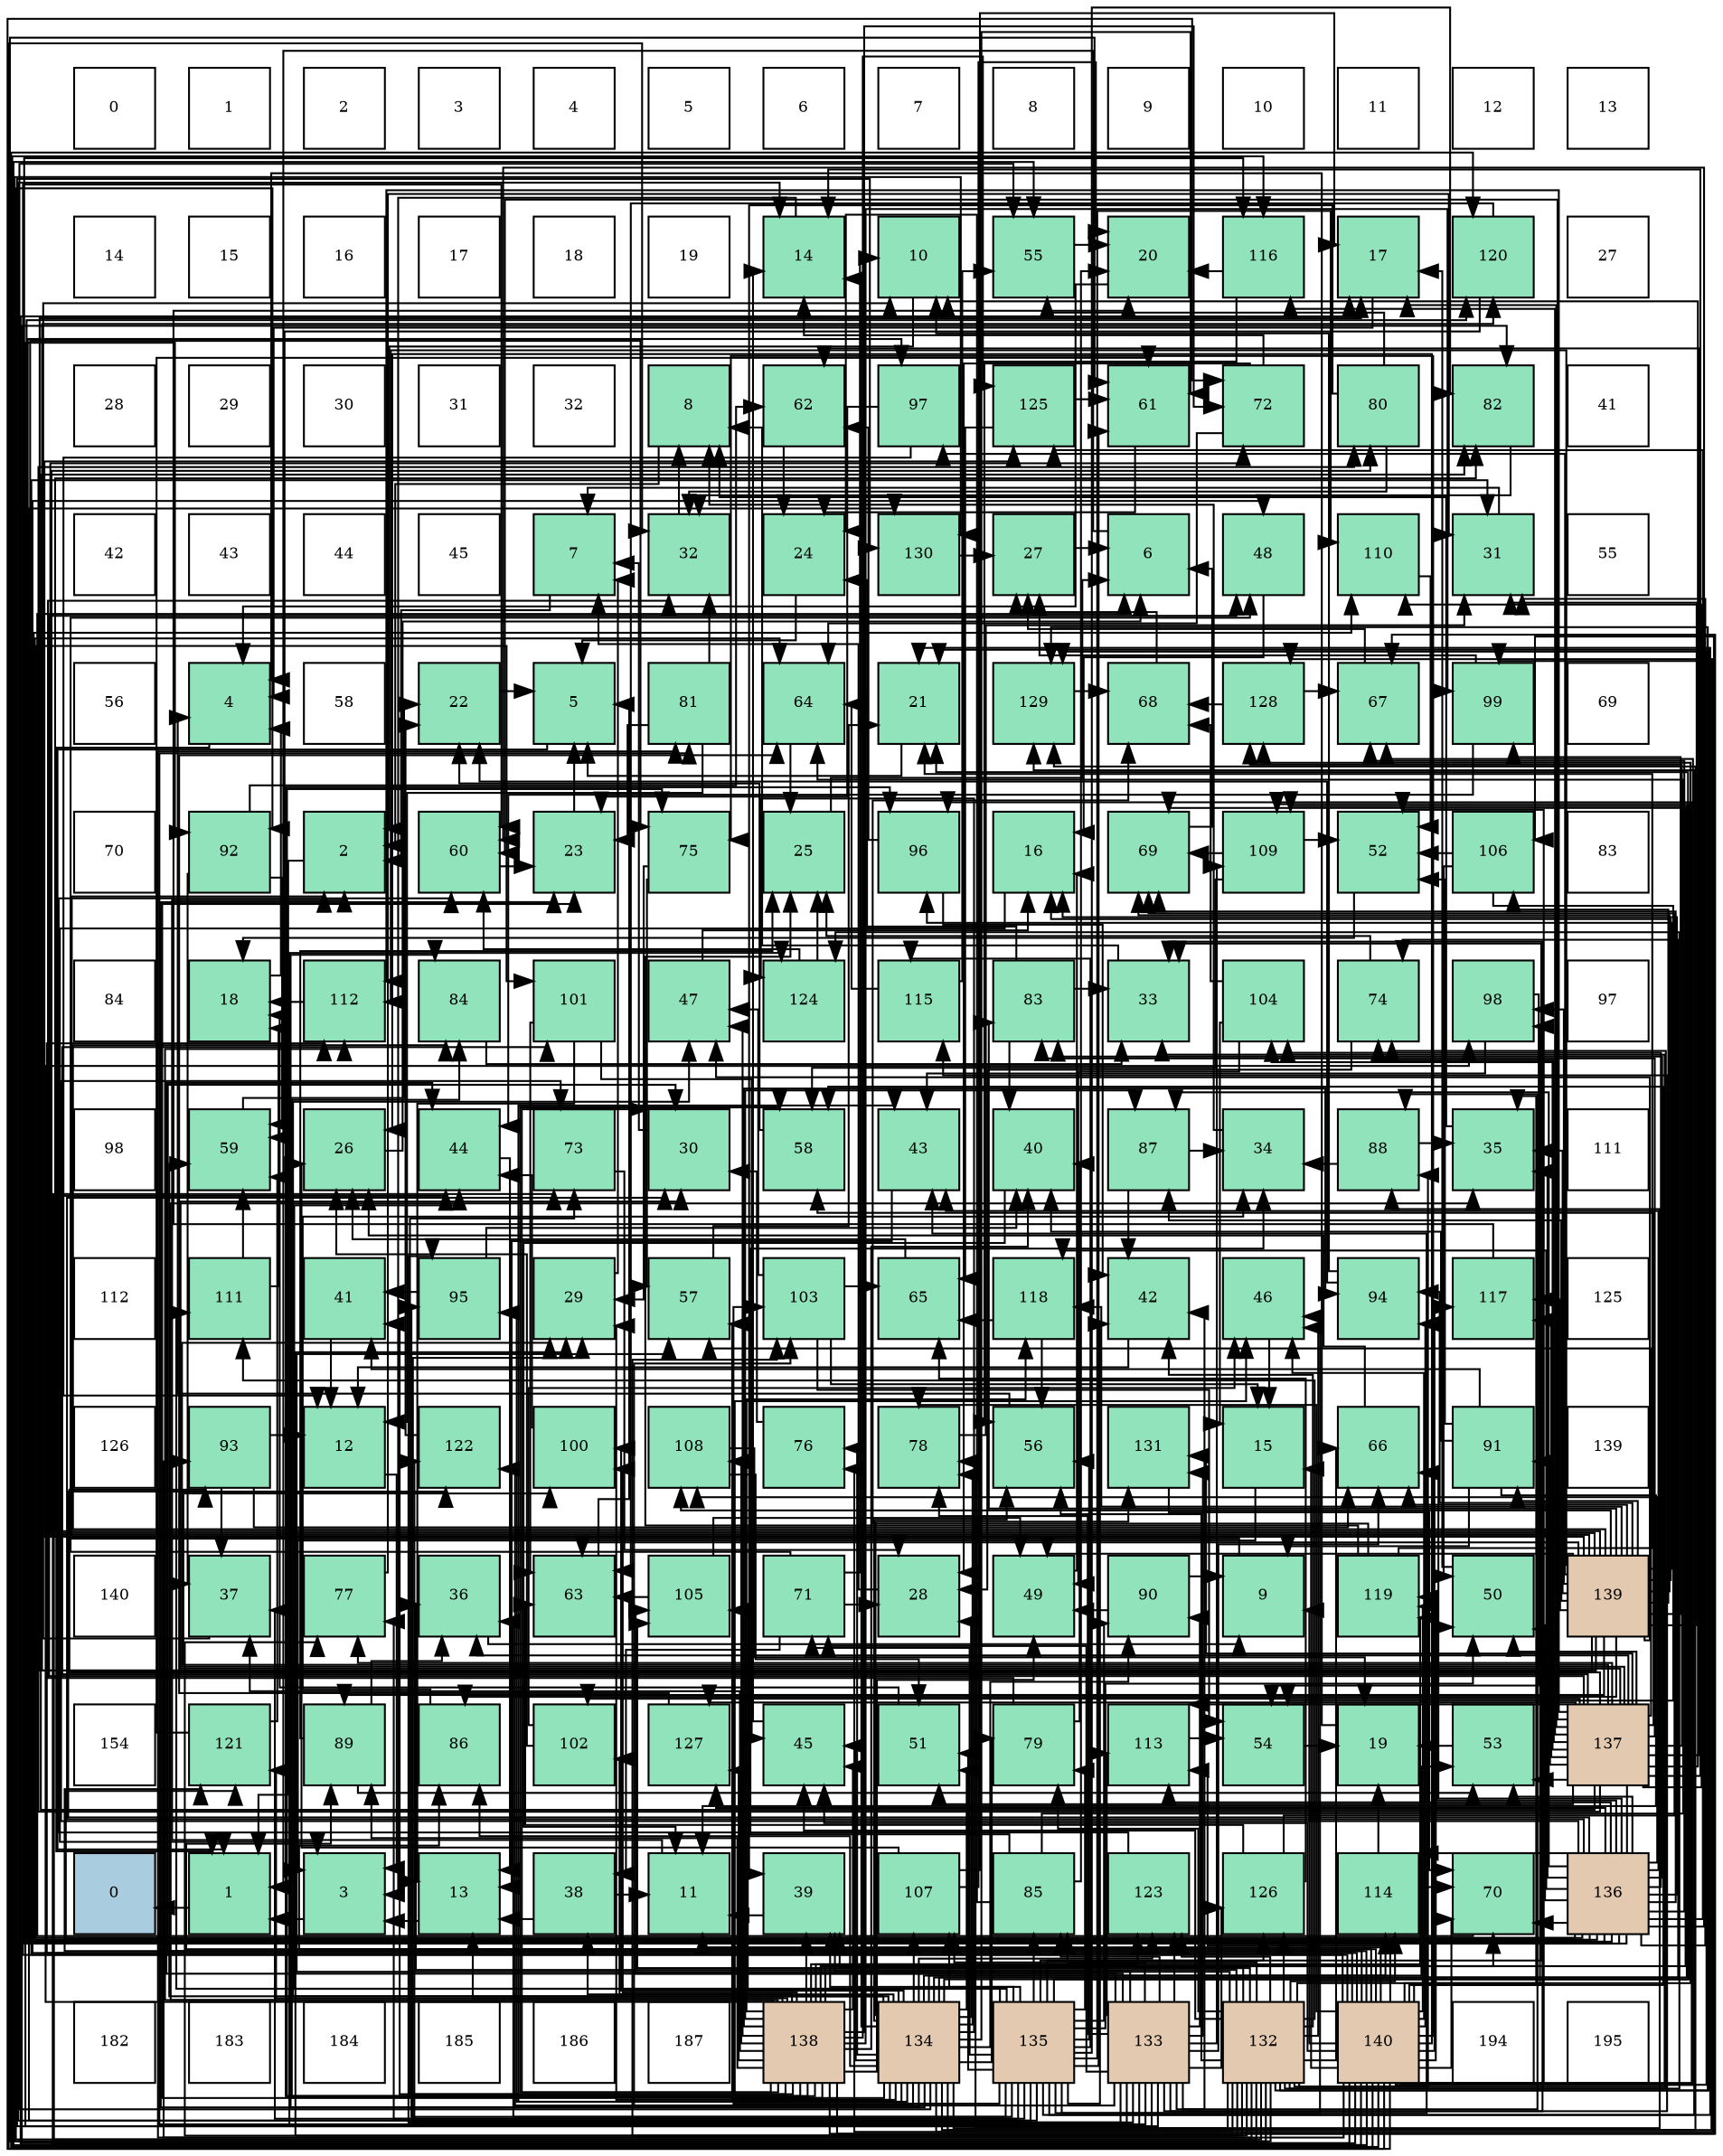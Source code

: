 digraph layout{
 rankdir=TB;
 splines=ortho;
 node [style=filled shape=square fixedsize=true width=0.6];
0[label="0", fontsize=8, fillcolor="#ffffff"];
1[label="1", fontsize=8, fillcolor="#ffffff"];
2[label="2", fontsize=8, fillcolor="#ffffff"];
3[label="3", fontsize=8, fillcolor="#ffffff"];
4[label="4", fontsize=8, fillcolor="#ffffff"];
5[label="5", fontsize=8, fillcolor="#ffffff"];
6[label="6", fontsize=8, fillcolor="#ffffff"];
7[label="7", fontsize=8, fillcolor="#ffffff"];
8[label="8", fontsize=8, fillcolor="#ffffff"];
9[label="9", fontsize=8, fillcolor="#ffffff"];
10[label="10", fontsize=8, fillcolor="#ffffff"];
11[label="11", fontsize=8, fillcolor="#ffffff"];
12[label="12", fontsize=8, fillcolor="#ffffff"];
13[label="13", fontsize=8, fillcolor="#ffffff"];
14[label="14", fontsize=8, fillcolor="#ffffff"];
15[label="15", fontsize=8, fillcolor="#ffffff"];
16[label="16", fontsize=8, fillcolor="#ffffff"];
17[label="17", fontsize=8, fillcolor="#ffffff"];
18[label="18", fontsize=8, fillcolor="#ffffff"];
19[label="19", fontsize=8, fillcolor="#ffffff"];
20[label="14", fontsize=8, fillcolor="#91e3bb"];
21[label="10", fontsize=8, fillcolor="#91e3bb"];
22[label="55", fontsize=8, fillcolor="#91e3bb"];
23[label="20", fontsize=8, fillcolor="#91e3bb"];
24[label="116", fontsize=8, fillcolor="#91e3bb"];
25[label="17", fontsize=8, fillcolor="#91e3bb"];
26[label="120", fontsize=8, fillcolor="#91e3bb"];
27[label="27", fontsize=8, fillcolor="#ffffff"];
28[label="28", fontsize=8, fillcolor="#ffffff"];
29[label="29", fontsize=8, fillcolor="#ffffff"];
30[label="30", fontsize=8, fillcolor="#ffffff"];
31[label="31", fontsize=8, fillcolor="#ffffff"];
32[label="32", fontsize=8, fillcolor="#ffffff"];
33[label="8", fontsize=8, fillcolor="#91e3bb"];
34[label="62", fontsize=8, fillcolor="#91e3bb"];
35[label="97", fontsize=8, fillcolor="#91e3bb"];
36[label="125", fontsize=8, fillcolor="#91e3bb"];
37[label="61", fontsize=8, fillcolor="#91e3bb"];
38[label="72", fontsize=8, fillcolor="#91e3bb"];
39[label="80", fontsize=8, fillcolor="#91e3bb"];
40[label="82", fontsize=8, fillcolor="#91e3bb"];
41[label="41", fontsize=8, fillcolor="#ffffff"];
42[label="42", fontsize=8, fillcolor="#ffffff"];
43[label="43", fontsize=8, fillcolor="#ffffff"];
44[label="44", fontsize=8, fillcolor="#ffffff"];
45[label="45", fontsize=8, fillcolor="#ffffff"];
46[label="7", fontsize=8, fillcolor="#91e3bb"];
47[label="32", fontsize=8, fillcolor="#91e3bb"];
48[label="24", fontsize=8, fillcolor="#91e3bb"];
49[label="130", fontsize=8, fillcolor="#91e3bb"];
50[label="27", fontsize=8, fillcolor="#91e3bb"];
51[label="6", fontsize=8, fillcolor="#91e3bb"];
52[label="48", fontsize=8, fillcolor="#91e3bb"];
53[label="110", fontsize=8, fillcolor="#91e3bb"];
54[label="31", fontsize=8, fillcolor="#91e3bb"];
55[label="55", fontsize=8, fillcolor="#ffffff"];
56[label="56", fontsize=8, fillcolor="#ffffff"];
57[label="4", fontsize=8, fillcolor="#91e3bb"];
58[label="58", fontsize=8, fillcolor="#ffffff"];
59[label="22", fontsize=8, fillcolor="#91e3bb"];
60[label="5", fontsize=8, fillcolor="#91e3bb"];
61[label="81", fontsize=8, fillcolor="#91e3bb"];
62[label="64", fontsize=8, fillcolor="#91e3bb"];
63[label="21", fontsize=8, fillcolor="#91e3bb"];
64[label="129", fontsize=8, fillcolor="#91e3bb"];
65[label="68", fontsize=8, fillcolor="#91e3bb"];
66[label="128", fontsize=8, fillcolor="#91e3bb"];
67[label="67", fontsize=8, fillcolor="#91e3bb"];
68[label="99", fontsize=8, fillcolor="#91e3bb"];
69[label="69", fontsize=8, fillcolor="#ffffff"];
70[label="70", fontsize=8, fillcolor="#ffffff"];
71[label="92", fontsize=8, fillcolor="#91e3bb"];
72[label="2", fontsize=8, fillcolor="#91e3bb"];
73[label="60", fontsize=8, fillcolor="#91e3bb"];
74[label="23", fontsize=8, fillcolor="#91e3bb"];
75[label="75", fontsize=8, fillcolor="#91e3bb"];
76[label="25", fontsize=8, fillcolor="#91e3bb"];
77[label="96", fontsize=8, fillcolor="#91e3bb"];
78[label="16", fontsize=8, fillcolor="#91e3bb"];
79[label="69", fontsize=8, fillcolor="#91e3bb"];
80[label="109", fontsize=8, fillcolor="#91e3bb"];
81[label="52", fontsize=8, fillcolor="#91e3bb"];
82[label="106", fontsize=8, fillcolor="#91e3bb"];
83[label="83", fontsize=8, fillcolor="#ffffff"];
84[label="84", fontsize=8, fillcolor="#ffffff"];
85[label="18", fontsize=8, fillcolor="#91e3bb"];
86[label="112", fontsize=8, fillcolor="#91e3bb"];
87[label="84", fontsize=8, fillcolor="#91e3bb"];
88[label="101", fontsize=8, fillcolor="#91e3bb"];
89[label="47", fontsize=8, fillcolor="#91e3bb"];
90[label="124", fontsize=8, fillcolor="#91e3bb"];
91[label="115", fontsize=8, fillcolor="#91e3bb"];
92[label="83", fontsize=8, fillcolor="#91e3bb"];
93[label="33", fontsize=8, fillcolor="#91e3bb"];
94[label="104", fontsize=8, fillcolor="#91e3bb"];
95[label="74", fontsize=8, fillcolor="#91e3bb"];
96[label="98", fontsize=8, fillcolor="#91e3bb"];
97[label="97", fontsize=8, fillcolor="#ffffff"];
98[label="98", fontsize=8, fillcolor="#ffffff"];
99[label="59", fontsize=8, fillcolor="#91e3bb"];
100[label="26", fontsize=8, fillcolor="#91e3bb"];
101[label="44", fontsize=8, fillcolor="#91e3bb"];
102[label="73", fontsize=8, fillcolor="#91e3bb"];
103[label="30", fontsize=8, fillcolor="#91e3bb"];
104[label="58", fontsize=8, fillcolor="#91e3bb"];
105[label="43", fontsize=8, fillcolor="#91e3bb"];
106[label="40", fontsize=8, fillcolor="#91e3bb"];
107[label="87", fontsize=8, fillcolor="#91e3bb"];
108[label="34", fontsize=8, fillcolor="#91e3bb"];
109[label="88", fontsize=8, fillcolor="#91e3bb"];
110[label="35", fontsize=8, fillcolor="#91e3bb"];
111[label="111", fontsize=8, fillcolor="#ffffff"];
112[label="112", fontsize=8, fillcolor="#ffffff"];
113[label="111", fontsize=8, fillcolor="#91e3bb"];
114[label="41", fontsize=8, fillcolor="#91e3bb"];
115[label="95", fontsize=8, fillcolor="#91e3bb"];
116[label="29", fontsize=8, fillcolor="#91e3bb"];
117[label="57", fontsize=8, fillcolor="#91e3bb"];
118[label="103", fontsize=8, fillcolor="#91e3bb"];
119[label="65", fontsize=8, fillcolor="#91e3bb"];
120[label="118", fontsize=8, fillcolor="#91e3bb"];
121[label="42", fontsize=8, fillcolor="#91e3bb"];
122[label="46", fontsize=8, fillcolor="#91e3bb"];
123[label="94", fontsize=8, fillcolor="#91e3bb"];
124[label="117", fontsize=8, fillcolor="#91e3bb"];
125[label="125", fontsize=8, fillcolor="#ffffff"];
126[label="126", fontsize=8, fillcolor="#ffffff"];
127[label="93", fontsize=8, fillcolor="#91e3bb"];
128[label="12", fontsize=8, fillcolor="#91e3bb"];
129[label="122", fontsize=8, fillcolor="#91e3bb"];
130[label="100", fontsize=8, fillcolor="#91e3bb"];
131[label="108", fontsize=8, fillcolor="#91e3bb"];
132[label="76", fontsize=8, fillcolor="#91e3bb"];
133[label="78", fontsize=8, fillcolor="#91e3bb"];
134[label="56", fontsize=8, fillcolor="#91e3bb"];
135[label="131", fontsize=8, fillcolor="#91e3bb"];
136[label="15", fontsize=8, fillcolor="#91e3bb"];
137[label="66", fontsize=8, fillcolor="#91e3bb"];
138[label="91", fontsize=8, fillcolor="#91e3bb"];
139[label="139", fontsize=8, fillcolor="#ffffff"];
140[label="140", fontsize=8, fillcolor="#ffffff"];
141[label="37", fontsize=8, fillcolor="#91e3bb"];
142[label="77", fontsize=8, fillcolor="#91e3bb"];
143[label="36", fontsize=8, fillcolor="#91e3bb"];
144[label="63", fontsize=8, fillcolor="#91e3bb"];
145[label="105", fontsize=8, fillcolor="#91e3bb"];
146[label="71", fontsize=8, fillcolor="#91e3bb"];
147[label="28", fontsize=8, fillcolor="#91e3bb"];
148[label="49", fontsize=8, fillcolor="#91e3bb"];
149[label="90", fontsize=8, fillcolor="#91e3bb"];
150[label="9", fontsize=8, fillcolor="#91e3bb"];
151[label="119", fontsize=8, fillcolor="#91e3bb"];
152[label="50", fontsize=8, fillcolor="#91e3bb"];
153[label="139", fontsize=8, fillcolor="#e3c9af"];
154[label="154", fontsize=8, fillcolor="#ffffff"];
155[label="121", fontsize=8, fillcolor="#91e3bb"];
156[label="89", fontsize=8, fillcolor="#91e3bb"];
157[label="86", fontsize=8, fillcolor="#91e3bb"];
158[label="102", fontsize=8, fillcolor="#91e3bb"];
159[label="127", fontsize=8, fillcolor="#91e3bb"];
160[label="45", fontsize=8, fillcolor="#91e3bb"];
161[label="51", fontsize=8, fillcolor="#91e3bb"];
162[label="79", fontsize=8, fillcolor="#91e3bb"];
163[label="113", fontsize=8, fillcolor="#91e3bb"];
164[label="54", fontsize=8, fillcolor="#91e3bb"];
165[label="19", fontsize=8, fillcolor="#91e3bb"];
166[label="53", fontsize=8, fillcolor="#91e3bb"];
167[label="137", fontsize=8, fillcolor="#e3c9af"];
168[label="0", fontsize=8, fillcolor="#a9ccde"];
169[label="1", fontsize=8, fillcolor="#91e3bb"];
170[label="3", fontsize=8, fillcolor="#91e3bb"];
171[label="13", fontsize=8, fillcolor="#91e3bb"];
172[label="38", fontsize=8, fillcolor="#91e3bb"];
173[label="11", fontsize=8, fillcolor="#91e3bb"];
174[label="39", fontsize=8, fillcolor="#91e3bb"];
175[label="107", fontsize=8, fillcolor="#91e3bb"];
176[label="85", fontsize=8, fillcolor="#91e3bb"];
177[label="123", fontsize=8, fillcolor="#91e3bb"];
178[label="126", fontsize=8, fillcolor="#91e3bb"];
179[label="114", fontsize=8, fillcolor="#91e3bb"];
180[label="70", fontsize=8, fillcolor="#91e3bb"];
181[label="136", fontsize=8, fillcolor="#e3c9af"];
182[label="182", fontsize=8, fillcolor="#ffffff"];
183[label="183", fontsize=8, fillcolor="#ffffff"];
184[label="184", fontsize=8, fillcolor="#ffffff"];
185[label="185", fontsize=8, fillcolor="#ffffff"];
186[label="186", fontsize=8, fillcolor="#ffffff"];
187[label="187", fontsize=8, fillcolor="#ffffff"];
188[label="138", fontsize=8, fillcolor="#e3c9af"];
189[label="134", fontsize=8, fillcolor="#e3c9af"];
190[label="135", fontsize=8, fillcolor="#e3c9af"];
191[label="133", fontsize=8, fillcolor="#e3c9af"];
192[label="132", fontsize=8, fillcolor="#e3c9af"];
193[label="140", fontsize=8, fillcolor="#e3c9af"];
194[label="194", fontsize=8, fillcolor="#ffffff"];
195[label="195", fontsize=8, fillcolor="#ffffff"];
edge [constraint=false, style=vis];169 -> 168;
72 -> 169;
170 -> 169;
57 -> 169;
60 -> 169;
51 -> 169;
46 -> 72;
33 -> 72;
150 -> 72;
21 -> 72;
173 -> 72;
128 -> 170;
171 -> 170;
20 -> 170;
136 -> 170;
78 -> 170;
25 -> 57;
85 -> 57;
165 -> 57;
23 -> 57;
63 -> 60;
59 -> 60;
74 -> 60;
48 -> 60;
76 -> 51;
100 -> 51;
50 -> 51;
147 -> 46;
116 -> 46;
103 -> 46;
54 -> 46;
47 -> 33;
93 -> 33;
108 -> 33;
110 -> 33;
143 -> 150;
141 -> 21;
172 -> 173;
172 -> 171;
174 -> 173;
106 -> 173;
114 -> 128;
121 -> 128;
105 -> 171;
101 -> 171;
160 -> 20;
122 -> 136;
89 -> 78;
52 -> 78;
148 -> 78;
152 -> 25;
161 -> 85;
81 -> 85;
166 -> 165;
164 -> 165;
22 -> 23;
134 -> 57;
117 -> 63;
104 -> 59;
99 -> 59;
73 -> 74;
37 -> 48;
34 -> 48;
144 -> 60;
62 -> 76;
119 -> 100;
137 -> 100;
67 -> 50;
65 -> 50;
79 -> 51;
180 -> 51;
146 -> 21;
146 -> 147;
146 -> 172;
146 -> 52;
38 -> 20;
38 -> 147;
38 -> 62;
102 -> 147;
95 -> 76;
95 -> 147;
75 -> 116;
75 -> 117;
132 -> 103;
142 -> 54;
133 -> 54;
162 -> 47;
162 -> 106;
39 -> 47;
39 -> 174;
39 -> 22;
61 -> 128;
61 -> 74;
61 -> 47;
40 -> 47;
92 -> 48;
92 -> 93;
92 -> 106;
87 -> 93;
176 -> 23;
176 -> 48;
176 -> 108;
176 -> 62;
157 -> 108;
107 -> 108;
107 -> 121;
109 -> 108;
109 -> 110;
156 -> 76;
156 -> 143;
156 -> 166;
149 -> 150;
149 -> 148;
138 -> 150;
138 -> 173;
138 -> 106;
138 -> 114;
138 -> 81;
71 -> 141;
71 -> 99;
71 -> 34;
127 -> 128;
127 -> 141;
127 -> 137;
123 -> 21;
123 -> 59;
115 -> 106;
115 -> 114;
77 -> 121;
77 -> 34;
35 -> 128;
35 -> 74;
96 -> 105;
96 -> 164;
68 -> 50;
68 -> 101;
130 -> 101;
88 -> 171;
88 -> 160;
88 -> 144;
158 -> 100;
158 -> 122;
118 -> 136;
118 -> 89;
118 -> 164;
118 -> 119;
94 -> 136;
94 -> 148;
94 -> 65;
145 -> 148;
145 -> 144;
82 -> 152;
82 -> 81;
82 -> 164;
175 -> 25;
175 -> 23;
175 -> 100;
131 -> 165;
131 -> 161;
80 -> 81;
80 -> 104;
80 -> 79;
53 -> 81;
113 -> 85;
113 -> 99;
86 -> 85;
163 -> 164;
179 -> 165;
179 -> 180;
91 -> 22;
91 -> 62;
24 -> 23;
24 -> 134;
124 -> 23;
120 -> 134;
120 -> 119;
151 -> 63;
151 -> 76;
151 -> 65;
26 -> 99;
26 -> 144;
155 -> 99;
155 -> 37;
129 -> 59;
177 -> 73;
90 -> 76;
90 -> 73;
36 -> 37;
36 -> 119;
178 -> 144;
178 -> 119;
178 -> 79;
159 -> 62;
66 -> 67;
66 -> 65;
64 -> 65;
49 -> 50;
135 -> 180;
192 -> 63;
192 -> 116;
192 -> 93;
192 -> 143;
192 -> 174;
192 -> 121;
192 -> 101;
192 -> 160;
192 -> 122;
192 -> 134;
192 -> 117;
192 -> 37;
192 -> 137;
192 -> 95;
192 -> 132;
192 -> 142;
192 -> 133;
192 -> 162;
192 -> 61;
192 -> 176;
192 -> 109;
192 -> 71;
192 -> 118;
192 -> 145;
192 -> 113;
192 -> 179;
192 -> 177;
192 -> 90;
192 -> 178;
192 -> 66;
192 -> 64;
192 -> 49;
191 -> 116;
191 -> 93;
191 -> 174;
191 -> 121;
191 -> 101;
191 -> 137;
191 -> 146;
191 -> 133;
191 -> 61;
191 -> 176;
191 -> 109;
191 -> 149;
191 -> 71;
191 -> 115;
191 -> 118;
191 -> 145;
191 -> 175;
191 -> 80;
191 -> 163;
191 -> 91;
191 -> 129;
191 -> 177;
191 -> 90;
191 -> 178;
191 -> 49;
191 -> 135;
189 -> 20;
189 -> 63;
189 -> 74;
189 -> 147;
189 -> 116;
189 -> 172;
189 -> 105;
189 -> 160;
189 -> 122;
189 -> 89;
189 -> 161;
189 -> 166;
189 -> 22;
189 -> 134;
189 -> 117;
189 -> 99;
189 -> 37;
189 -> 95;
189 -> 132;
189 -> 133;
189 -> 162;
189 -> 87;
189 -> 157;
189 -> 109;
189 -> 149;
189 -> 115;
189 -> 68;
189 -> 130;
189 -> 145;
189 -> 175;
189 -> 80;
189 -> 179;
189 -> 129;
189 -> 177;
189 -> 90;
189 -> 66;
189 -> 64;
189 -> 135;
190 -> 20;
190 -> 63;
190 -> 93;
190 -> 143;
190 -> 141;
190 -> 174;
190 -> 121;
190 -> 105;
190 -> 101;
190 -> 122;
190 -> 152;
190 -> 161;
190 -> 134;
190 -> 37;
190 -> 146;
190 -> 142;
190 -> 162;
190 -> 40;
190 -> 176;
190 -> 149;
190 -> 115;
190 -> 118;
190 -> 175;
190 -> 80;
190 -> 53;
190 -> 113;
190 -> 91;
190 -> 178;
190 -> 64;
190 -> 49;
181 -> 78;
181 -> 103;
181 -> 54;
181 -> 110;
181 -> 105;
181 -> 152;
181 -> 166;
181 -> 73;
181 -> 62;
181 -> 137;
181 -> 67;
181 -> 79;
181 -> 180;
181 -> 102;
181 -> 75;
181 -> 92;
181 -> 107;
181 -> 35;
181 -> 88;
181 -> 94;
181 -> 131;
181 -> 53;
181 -> 163;
181 -> 24;
181 -> 120;
181 -> 151;
181 -> 26;
181 -> 155;
181 -> 129;
181 -> 36;
181 -> 159;
167 -> 21;
167 -> 20;
167 -> 25;
167 -> 116;
167 -> 103;
167 -> 143;
167 -> 52;
167 -> 152;
167 -> 161;
167 -> 166;
167 -> 117;
167 -> 104;
167 -> 73;
167 -> 34;
167 -> 95;
167 -> 142;
167 -> 39;
167 -> 40;
167 -> 92;
167 -> 138;
167 -> 127;
167 -> 130;
167 -> 88;
167 -> 158;
167 -> 94;
167 -> 53;
167 -> 86;
167 -> 163;
167 -> 179;
167 -> 24;
167 -> 124;
167 -> 159;
167 -> 66;
167 -> 135;
188 -> 171;
188 -> 74;
188 -> 103;
188 -> 110;
188 -> 141;
188 -> 174;
188 -> 106;
188 -> 114;
188 -> 160;
188 -> 89;
188 -> 148;
188 -> 104;
188 -> 67;
188 -> 79;
188 -> 180;
188 -> 38;
188 -> 102;
188 -> 75;
188 -> 87;
188 -> 107;
188 -> 156;
188 -> 123;
188 -> 77;
188 -> 96;
188 -> 68;
188 -> 130;
188 -> 158;
188 -> 82;
188 -> 131;
188 -> 86;
188 -> 120;
188 -> 151;
188 -> 155;
188 -> 177;
188 -> 36;
188 -> 159;
153 -> 78;
153 -> 25;
153 -> 54;
153 -> 110;
153 -> 89;
153 -> 148;
153 -> 144;
153 -> 137;
153 -> 79;
153 -> 38;
153 -> 39;
153 -> 40;
153 -> 92;
153 -> 87;
153 -> 157;
153 -> 107;
153 -> 156;
153 -> 138;
153 -> 123;
153 -> 77;
153 -> 35;
153 -> 96;
153 -> 68;
153 -> 82;
153 -> 131;
153 -> 86;
153 -> 124;
153 -> 120;
153 -> 26;
153 -> 36;
193 -> 150;
193 -> 173;
193 -> 136;
193 -> 25;
193 -> 100;
193 -> 103;
193 -> 54;
193 -> 47;
193 -> 110;
193 -> 160;
193 -> 122;
193 -> 52;
193 -> 152;
193 -> 81;
193 -> 22;
193 -> 104;
193 -> 73;
193 -> 67;
193 -> 180;
193 -> 38;
193 -> 102;
193 -> 75;
193 -> 133;
193 -> 40;
193 -> 157;
193 -> 156;
193 -> 127;
193 -> 123;
193 -> 77;
193 -> 96;
193 -> 86;
193 -> 163;
193 -> 24;
193 -> 124;
193 -> 151;
193 -> 26;
193 -> 155;
193 -> 64;
edge [constraint=true, style=invis];
0 -> 14 -> 28 -> 42 -> 56 -> 70 -> 84 -> 98 -> 112 -> 126 -> 140 -> 154 -> 168 -> 182;
1 -> 15 -> 29 -> 43 -> 57 -> 71 -> 85 -> 99 -> 113 -> 127 -> 141 -> 155 -> 169 -> 183;
2 -> 16 -> 30 -> 44 -> 58 -> 72 -> 86 -> 100 -> 114 -> 128 -> 142 -> 156 -> 170 -> 184;
3 -> 17 -> 31 -> 45 -> 59 -> 73 -> 87 -> 101 -> 115 -> 129 -> 143 -> 157 -> 171 -> 185;
4 -> 18 -> 32 -> 46 -> 60 -> 74 -> 88 -> 102 -> 116 -> 130 -> 144 -> 158 -> 172 -> 186;
5 -> 19 -> 33 -> 47 -> 61 -> 75 -> 89 -> 103 -> 117 -> 131 -> 145 -> 159 -> 173 -> 187;
6 -> 20 -> 34 -> 48 -> 62 -> 76 -> 90 -> 104 -> 118 -> 132 -> 146 -> 160 -> 174 -> 188;
7 -> 21 -> 35 -> 49 -> 63 -> 77 -> 91 -> 105 -> 119 -> 133 -> 147 -> 161 -> 175 -> 189;
8 -> 22 -> 36 -> 50 -> 64 -> 78 -> 92 -> 106 -> 120 -> 134 -> 148 -> 162 -> 176 -> 190;
9 -> 23 -> 37 -> 51 -> 65 -> 79 -> 93 -> 107 -> 121 -> 135 -> 149 -> 163 -> 177 -> 191;
10 -> 24 -> 38 -> 52 -> 66 -> 80 -> 94 -> 108 -> 122 -> 136 -> 150 -> 164 -> 178 -> 192;
11 -> 25 -> 39 -> 53 -> 67 -> 81 -> 95 -> 109 -> 123 -> 137 -> 151 -> 165 -> 179 -> 193;
12 -> 26 -> 40 -> 54 -> 68 -> 82 -> 96 -> 110 -> 124 -> 138 -> 152 -> 166 -> 180 -> 194;
13 -> 27 -> 41 -> 55 -> 69 -> 83 -> 97 -> 111 -> 125 -> 139 -> 153 -> 167 -> 181 -> 195;
rank = same {0 -> 1 -> 2 -> 3 -> 4 -> 5 -> 6 -> 7 -> 8 -> 9 -> 10 -> 11 -> 12 -> 13};
rank = same {14 -> 15 -> 16 -> 17 -> 18 -> 19 -> 20 -> 21 -> 22 -> 23 -> 24 -> 25 -> 26 -> 27};
rank = same {28 -> 29 -> 30 -> 31 -> 32 -> 33 -> 34 -> 35 -> 36 -> 37 -> 38 -> 39 -> 40 -> 41};
rank = same {42 -> 43 -> 44 -> 45 -> 46 -> 47 -> 48 -> 49 -> 50 -> 51 -> 52 -> 53 -> 54 -> 55};
rank = same {56 -> 57 -> 58 -> 59 -> 60 -> 61 -> 62 -> 63 -> 64 -> 65 -> 66 -> 67 -> 68 -> 69};
rank = same {70 -> 71 -> 72 -> 73 -> 74 -> 75 -> 76 -> 77 -> 78 -> 79 -> 80 -> 81 -> 82 -> 83};
rank = same {84 -> 85 -> 86 -> 87 -> 88 -> 89 -> 90 -> 91 -> 92 -> 93 -> 94 -> 95 -> 96 -> 97};
rank = same {98 -> 99 -> 100 -> 101 -> 102 -> 103 -> 104 -> 105 -> 106 -> 107 -> 108 -> 109 -> 110 -> 111};
rank = same {112 -> 113 -> 114 -> 115 -> 116 -> 117 -> 118 -> 119 -> 120 -> 121 -> 122 -> 123 -> 124 -> 125};
rank = same {126 -> 127 -> 128 -> 129 -> 130 -> 131 -> 132 -> 133 -> 134 -> 135 -> 136 -> 137 -> 138 -> 139};
rank = same {140 -> 141 -> 142 -> 143 -> 144 -> 145 -> 146 -> 147 -> 148 -> 149 -> 150 -> 151 -> 152 -> 153};
rank = same {154 -> 155 -> 156 -> 157 -> 158 -> 159 -> 160 -> 161 -> 162 -> 163 -> 164 -> 165 -> 166 -> 167};
rank = same {168 -> 169 -> 170 -> 171 -> 172 -> 173 -> 174 -> 175 -> 176 -> 177 -> 178 -> 179 -> 180 -> 181};
rank = same {182 -> 183 -> 184 -> 185 -> 186 -> 187 -> 188 -> 189 -> 190 -> 191 -> 192 -> 193 -> 194 -> 195};
}